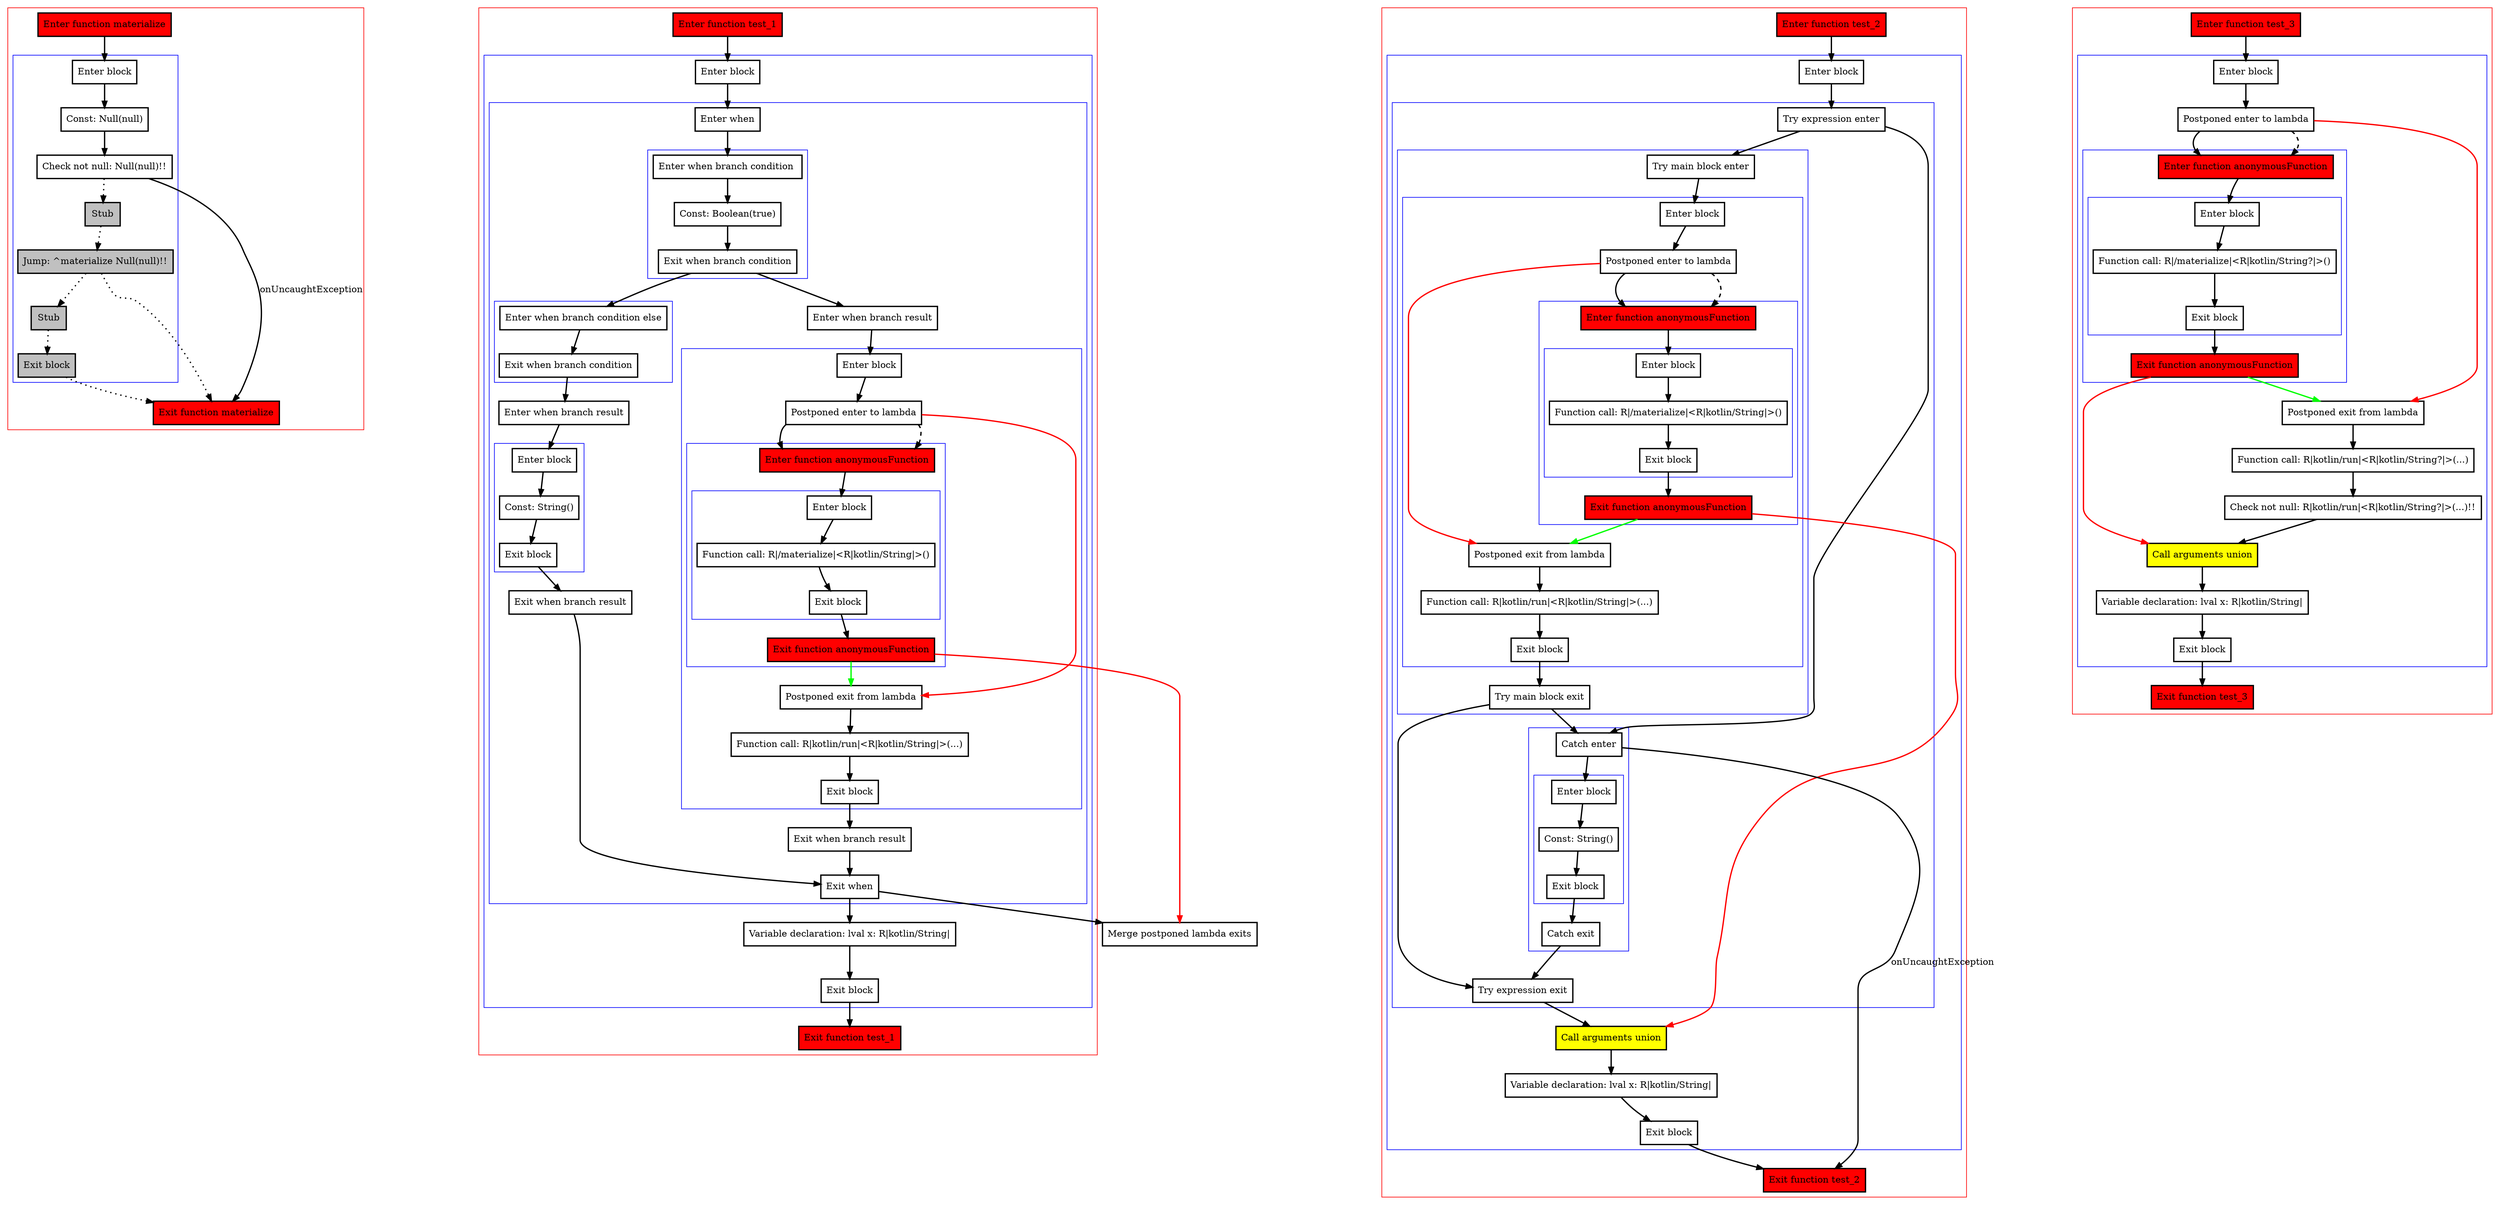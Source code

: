 digraph inplaceLambdaInControlFlowExpressions_kt {
    graph [nodesep=3]
    node [shape=box penwidth=2]
    edge [penwidth=2]

    subgraph cluster_0 {
        color=red
        0 [label="Enter function materialize" style="filled" fillcolor=red];
        subgraph cluster_1 {
            color=blue
            1 [label="Enter block"];
            2 [label="Const: Null(null)"];
            3 [label="Check not null: Null(null)!!"];
            4 [label="Stub" style="filled" fillcolor=gray];
            5 [label="Jump: ^materialize Null(null)!!" style="filled" fillcolor=gray];
            6 [label="Stub" style="filled" fillcolor=gray];
            7 [label="Exit block" style="filled" fillcolor=gray];
        }
        8 [label="Exit function materialize" style="filled" fillcolor=red];
    }
    0 -> {1};
    1 -> {2};
    2 -> {3};
    3 -> {8}    [label=onUncaughtException];
    3 -> {4} [style=dotted];
    4 -> {5} [style=dotted];
    5 -> {8 6} [style=dotted];
    6 -> {7} [style=dotted];
    7 -> {8} [style=dotted];

    subgraph cluster_2 {
        color=red
        9 [label="Enter function test_1" style="filled" fillcolor=red];
        subgraph cluster_3 {
            color=blue
            10 [label="Enter block"];
            subgraph cluster_4 {
                color=blue
                11 [label="Enter when"];
                subgraph cluster_5 {
                    color=blue
                    12 [label="Enter when branch condition "];
                    13 [label="Const: Boolean(true)"];
                    14 [label="Exit when branch condition"];
                }
                subgraph cluster_6 {
                    color=blue
                    15 [label="Enter when branch condition else"];
                    16 [label="Exit when branch condition"];
                }
                17 [label="Enter when branch result"];
                subgraph cluster_7 {
                    color=blue
                    18 [label="Enter block"];
                    19 [label="Const: String()"];
                    20 [label="Exit block"];
                }
                21 [label="Exit when branch result"];
                22 [label="Enter when branch result"];
                subgraph cluster_8 {
                    color=blue
                    23 [label="Enter block"];
                    24 [label="Postponed enter to lambda"];
                    subgraph cluster_9 {
                        color=blue
                        34 [label="Enter function anonymousFunction" style="filled" fillcolor=red];
                        subgraph cluster_10 {
                            color=blue
                            35 [label="Enter block"];
                            36 [label="Function call: R|/materialize|<R|kotlin/String|>()"];
                            37 [label="Exit block"];
                        }
                        38 [label="Exit function anonymousFunction" style="filled" fillcolor=red];
                    }
                    25 [label="Postponed exit from lambda"];
                    26 [label="Function call: R|kotlin/run|<R|kotlin/String|>(...)"];
                    27 [label="Exit block"];
                }
                28 [label="Exit when branch result"];
                29 [label="Exit when"];
            }
            30 [label="Variable declaration: lval x: R|kotlin/String|"];
            31 [label="Exit block"];
        }
        32 [label="Exit function test_1" style="filled" fillcolor=red];
    }
    33 [label="Merge postponed lambda exits"];
    9 -> {10};
    10 -> {11};
    11 -> {12};
    12 -> {13};
    13 -> {14};
    14 -> {22 15};
    15 -> {16};
    16 -> {17};
    17 -> {18};
    18 -> {19};
    19 -> {20};
    20 -> {21};
    21 -> {29};
    22 -> {23};
    23 -> {24};
    24 -> {34};
    24 -> {25} [color=red];
    24 -> {34} [style=dashed];
    25 -> {26};
    26 -> {27};
    27 -> {28};
    28 -> {29};
    29 -> {33 30};
    30 -> {31};
    31 -> {32};
    34 -> {35};
    35 -> {36};
    36 -> {37};
    37 -> {38};
    38 -> {33} [color=red];
    38 -> {25} [color=green];

    subgraph cluster_11 {
        color=red
        39 [label="Enter function test_2" style="filled" fillcolor=red];
        subgraph cluster_12 {
            color=blue
            40 [label="Enter block"];
            subgraph cluster_13 {
                color=blue
                41 [label="Try expression enter"];
                subgraph cluster_14 {
                    color=blue
                    42 [label="Try main block enter"];
                    subgraph cluster_15 {
                        color=blue
                        43 [label="Enter block"];
                        44 [label="Postponed enter to lambda"];
                        subgraph cluster_16 {
                            color=blue
                            59 [label="Enter function anonymousFunction" style="filled" fillcolor=red];
                            subgraph cluster_17 {
                                color=blue
                                60 [label="Enter block"];
                                61 [label="Function call: R|/materialize|<R|kotlin/String|>()"];
                                62 [label="Exit block"];
                            }
                            63 [label="Exit function anonymousFunction" style="filled" fillcolor=red];
                        }
                        45 [label="Postponed exit from lambda"];
                        46 [label="Function call: R|kotlin/run|<R|kotlin/String|>(...)"];
                        47 [label="Exit block"];
                    }
                    48 [label="Try main block exit"];
                }
                subgraph cluster_18 {
                    color=blue
                    49 [label="Catch enter"];
                    subgraph cluster_19 {
                        color=blue
                        50 [label="Enter block"];
                        51 [label="Const: String()"];
                        52 [label="Exit block"];
                    }
                    53 [label="Catch exit"];
                }
                54 [label="Try expression exit"];
            }
            55 [label="Call arguments union" style="filled" fillcolor=yellow];
            56 [label="Variable declaration: lval x: R|kotlin/String|"];
            57 [label="Exit block"];
        }
        58 [label="Exit function test_2" style="filled" fillcolor=red];
    }
    39 -> {40};
    40 -> {41};
    41 -> {42 49};
    42 -> {43};
    43 -> {44};
    44 -> {59};
    44 -> {45} [color=red];
    44 -> {59} [style=dashed];
    45 -> {46};
    46 -> {47};
    47 -> {48};
    48 -> {54 49};
    49 -> {50};
    49 -> {58}    [label=onUncaughtException];
    50 -> {51};
    51 -> {52};
    52 -> {53};
    53 -> {54};
    54 -> {55};
    55 -> {56};
    56 -> {57};
    57 -> {58};
    59 -> {60};
    60 -> {61};
    61 -> {62};
    62 -> {63};
    63 -> {55} [color=red];
    63 -> {45} [color=green];

    subgraph cluster_20 {
        color=red
        64 [label="Enter function test_3" style="filled" fillcolor=red];
        subgraph cluster_21 {
            color=blue
            65 [label="Enter block"];
            66 [label="Postponed enter to lambda"];
            subgraph cluster_22 {
                color=blue
                74 [label="Enter function anonymousFunction" style="filled" fillcolor=red];
                subgraph cluster_23 {
                    color=blue
                    75 [label="Enter block"];
                    76 [label="Function call: R|/materialize|<R|kotlin/String?|>()"];
                    77 [label="Exit block"];
                }
                78 [label="Exit function anonymousFunction" style="filled" fillcolor=red];
            }
            67 [label="Postponed exit from lambda"];
            68 [label="Function call: R|kotlin/run|<R|kotlin/String?|>(...)"];
            69 [label="Check not null: R|kotlin/run|<R|kotlin/String?|>(...)!!"];
            70 [label="Call arguments union" style="filled" fillcolor=yellow];
            71 [label="Variable declaration: lval x: R|kotlin/String|"];
            72 [label="Exit block"];
        }
        73 [label="Exit function test_3" style="filled" fillcolor=red];
    }
    64 -> {65};
    65 -> {66};
    66 -> {74};
    66 -> {67} [color=red];
    66 -> {74} [style=dashed];
    67 -> {68};
    68 -> {69};
    69 -> {70};
    70 -> {71};
    71 -> {72};
    72 -> {73};
    74 -> {75};
    75 -> {76};
    76 -> {77};
    77 -> {78};
    78 -> {70} [color=red];
    78 -> {67} [color=green];

}
